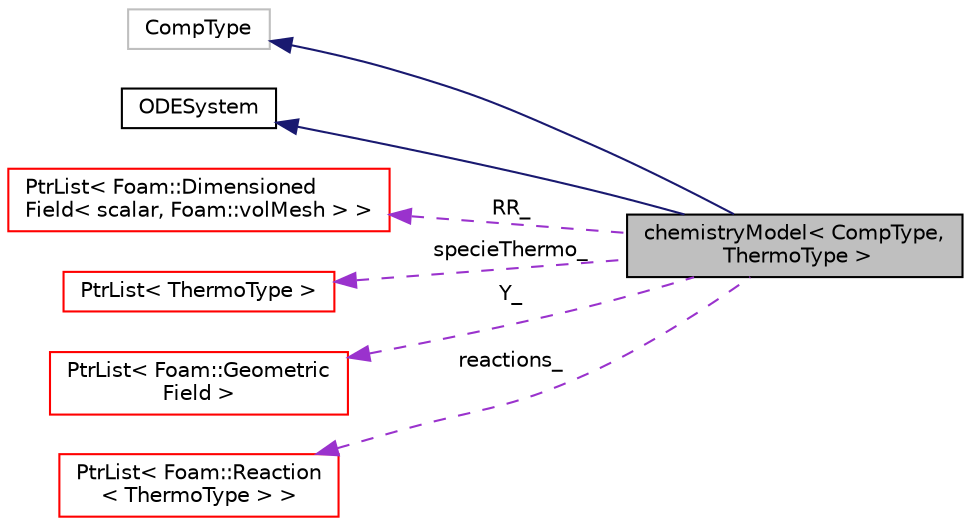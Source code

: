 digraph "chemistryModel&lt; CompType, ThermoType &gt;"
{
  bgcolor="transparent";
  edge [fontname="Helvetica",fontsize="10",labelfontname="Helvetica",labelfontsize="10"];
  node [fontname="Helvetica",fontsize="10",shape=record];
  rankdir="LR";
  Node1 [label="chemistryModel\< CompType,\l ThermoType \>",height=0.2,width=0.4,color="black", fillcolor="grey75", style="filled", fontcolor="black"];
  Node2 -> Node1 [dir="back",color="midnightblue",fontsize="10",style="solid",fontname="Helvetica"];
  Node2 [label="CompType",height=0.2,width=0.4,color="grey75"];
  Node3 -> Node1 [dir="back",color="midnightblue",fontsize="10",style="solid",fontname="Helvetica"];
  Node3 [label="ODESystem",height=0.2,width=0.4,color="black",URL="$a01694.html",tooltip="Abstract base class for the systems of ordinary differential equations. "];
  Node4 -> Node1 [dir="back",color="darkorchid3",fontsize="10",style="dashed",label=" RR_" ,fontname="Helvetica"];
  Node4 [label="PtrList\< Foam::Dimensioned\lField\< scalar, Foam::volMesh \> \>",height=0.2,width=0.4,color="red",URL="$a02031.html"];
  Node5 -> Node1 [dir="back",color="darkorchid3",fontsize="10",style="dashed",label=" specieThermo_" ,fontname="Helvetica"];
  Node5 [label="PtrList\< ThermoType \>",height=0.2,width=0.4,color="red",URL="$a02031.html"];
  Node6 -> Node1 [dir="back",color="darkorchid3",fontsize="10",style="dashed",label=" Y_" ,fontname="Helvetica"];
  Node6 [label="PtrList\< Foam::Geometric\lField \>",height=0.2,width=0.4,color="red",URL="$a02031.html"];
  Node7 -> Node1 [dir="back",color="darkorchid3",fontsize="10",style="dashed",label=" reactions_" ,fontname="Helvetica"];
  Node7 [label="PtrList\< Foam::Reaction\l\< ThermoType \> \>",height=0.2,width=0.4,color="red",URL="$a02031.html"];
}
